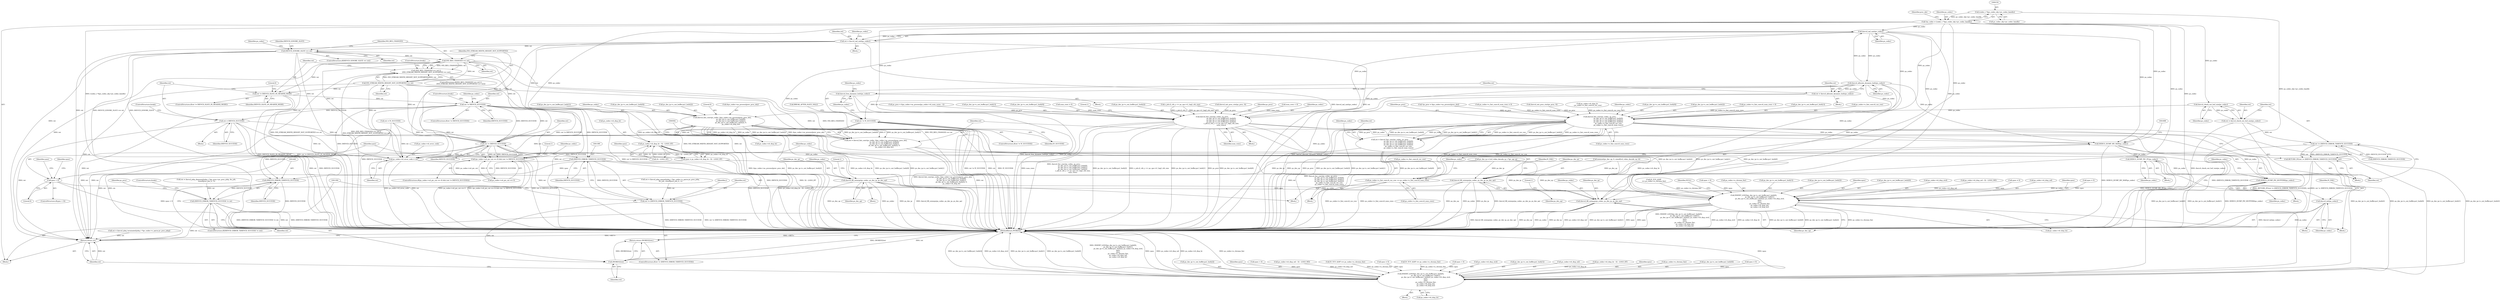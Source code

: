 digraph "0_Android_87fb7909c49e6a4510ba86ace1ffc83459c7e1b9@pointer" {
"1000153" [label="(Call,(codec_t *)(ps_codec_obj->pv_codec_handle))"];
"1000151" [label="(Call,*ps_codec = (codec_t *)(ps_codec_obj->pv_codec_handle))"];
"1000546" [label="(Call,ihevcd_check_out_buf_size(ps_codec))"];
"1000544" [label="(Call,ret = ihevcd_check_out_buf_size(ps_codec))"];
"1000549" [label="(Call,ret != (IHEVCD_ERROR_T)IHEVCD_SUCCESS)"];
"1000548" [label="(Call,RETURN_IF((ret != (IHEVCD_ERROR_T)IHEVCD_SUCCESS), ret))"];
"1000557" [label="(Call,ihevcd_fmt_conv(ps_codec, &ps_codec->as_process[prev_proc_idx],\n                                  ps_dec_ip->s_out_buffer.pu1_bufs[0],\n                                  ps_dec_ip->s_out_buffer.pu1_bufs[1],\n                                  ps_dec_ip->s_out_buffer.pu1_bufs[2], 0,\n                                  ps_codec->i4_disp_ht))"];
"1000555" [label="(Call,ret = ihevcd_fmt_conv(ps_codec, &ps_codec->as_process[prev_proc_idx],\n                                  ps_dec_ip->s_out_buffer.pu1_bufs[0],\n                                  ps_dec_ip->s_out_buffer.pu1_bufs[1],\n                                  ps_dec_ip->s_out_buffer.pu1_bufs[2], 0,\n                                  ps_codec->i4_disp_ht))"];
"1000600" [label="(Call,ihevcd_fill_outargs(ps_codec, ps_dec_ip, ps_dec_op))"];
"1000693" [label="(Call,ihevcd_init(ps_codec))"];
"1000624" [label="(Call,ps_codec->i4_disp_ht - 32 - LOGO_HT)"];
"1000622" [label="(Call,ypos = ps_codec->i4_disp_ht - 32 - LOGO_HT)"];
"1000632" [label="(Call,ypos < 0)"];
"1000645" [label="(Call,INSERT_LOGO(ps_dec_ip->s_out_buffer.pu1_bufs[0],\n                        ps_dec_ip->s_out_buffer.pu1_bufs[1],\n                        ps_dec_ip->s_out_buffer.pu1_bufs[2], ps_codec->i4_disp_strd,\n                        xpos,\n                        ypos,\n                        ps_codec->e_chroma_fmt,\n                        ps_codec->i4_disp_wd,\n                        ps_codec->i4_disp_ht))"];
"1000986" [label="(Call,ihevcd_nal_unit(ps_codec))"];
"1000984" [label="(Call,ret = ihevcd_nal_unit(ps_codec))"];
"1001086" [label="(Call,IHEVCD_IGNORE_SLICE == ret)"];
"1001122" [label="(Call,IVD_RES_CHANGED == ret)"];
"1001121" [label="(Call,(IVD_RES_CHANGED == ret) ||\n (IVD_STREAM_WIDTH_HEIGHT_NOT_SUPPORTED == ret))"];
"1001125" [label="(Call,IVD_STREAM_WIDTH_HEIGHT_NOT_SUPPORTED == ret)"];
"1001131" [label="(Call,ret != IHEVCD_SLICE_IN_HEADER_MODE)"];
"1001167" [label="(Call,ret != IHEVCD_SUCCESS)"];
"1001180" [label="(Call,ret = IHEVCD_SUCCESS)"];
"1001234" [label="(Call,ret != IHEVCD_SUCCESS)"];
"1001228" [label="(Call,(ps_codec->u4_pic_cnt == 0) && (ret != IHEVCD_SUCCESS))"];
"1001238" [label="(Call,ps_codec->i4_error_code = ret)"];
"1001389" [label="(Call,(IHEVCD_ERROR_T)IHEVCD_SUCCESS)"];
"1001387" [label="(Call,ret != (IHEVCD_ERROR_T)IHEVCD_SUCCESS)"];
"1001393" [label="(Call,(WORD32)ret)"];
"1001392" [label="(Return,return (WORD32)ret;)"];
"1001439" [label="(Call,(IHEVCD_ERROR_T)IHEVCD_SUCCESS)"];
"1001438" [label="(Call,(IHEVCD_ERROR_T)IHEVCD_SUCCESS != ret)"];
"1001916" [label="(Return,return ret;)"];
"1001198" [label="(Call,ihevcd_allocate_dynamic_bufs(ps_codec))"];
"1001196" [label="(Call,ret = ihevcd_allocate_dynamic_bufs(ps_codec))"];
"1001201" [label="(Call,ret != IV_SUCCESS)"];
"1001205" [label="(Call,ihevcd_free_dynamic_bufs(ps_codec))"];
"1001243" [label="(Call,ihevcd_fill_outargs(ps_codec, ps_dec_ip, ps_dec_op))"];
"1001542" [label="(Call,ihevcd_fmt_conv(ps_codec, ps_proc,\n                                    ps_dec_ip->s_out_buffer.pu1_bufs[0],\n                                    ps_dec_ip->s_out_buffer.pu1_bufs[1],\n                                    ps_dec_ip->s_out_buffer.pu1_bufs[2],\n                                    s_job.i2_ctb_y << ps_sps->i1_log2_ctb_size,\n                                    num_rows))"];
"1001694" [label="(Call,DEBUG_DUMP_MV_MAP(ps_codec))"];
"1001827" [label="(Call,DEBUG_DUMP_PIC_PU(ps_codec))"];
"1001829" [label="(Call,DEBUG_DUMP_PIC_BUFFERS(ps_codec))"];
"1001835" [label="(Call,ihevcd_fill_outargs(ps_codec, ps_dec_ip, ps_dec_op))"];
"1001880" [label="(Call,INSERT_LOGO(ps_dec_ip->s_out_buffer.pu1_bufs[0],\n                    ps_dec_ip->s_out_buffer.pu1_bufs[1],\n                    ps_dec_ip->s_out_buffer.pu1_bufs[2], ps_codec->i4_disp_strd,\n                    xpos,\n                    ypos,\n                    ps_codec->e_chroma_fmt,\n                    ps_codec->i4_disp_wd,\n                    ps_codec->i4_disp_ht))"];
"1001649" [label="(Call,ihevcd_fmt_conv(ps_codec, ps_proc,\n                                  ps_dec_ip->s_out_buffer.pu1_bufs[0],\n                                  ps_dec_ip->s_out_buffer.pu1_bufs[1],\n                                  ps_dec_ip->s_out_buffer.pu1_bufs[2],\n                                  ps_codec->s_fmt_conv.i4_cur_row,\n                                  ps_codec->s_fmt_conv.i4_num_rows))"];
"1001647" [label="(Call,ret = ihevcd_fmt_conv(ps_codec, ps_proc,\n                                  ps_dec_ip->s_out_buffer.pu1_bufs[0],\n                                  ps_dec_ip->s_out_buffer.pu1_bufs[1],\n                                  ps_dec_ip->s_out_buffer.pu1_bufs[2],\n                                  ps_codec->s_fmt_conv.i4_cur_row,\n                                  ps_codec->s_fmt_conv.i4_num_rows))"];
"1001683" [label="(Call,ps_codec->s_fmt_conv.i4_cur_row += ps_codec->s_fmt_conv.i4_num_rows)"];
"1000694" [label="(Identifier,ps_codec)"];
"1000660" [label="(Call,ps_dec_ip->s_out_buffer.pu1_bufs[2])"];
"1001651" [label="(Identifier,ps_proc)"];
"1000586" [label="(Literal,0)"];
"1001828" [label="(Identifier,ps_codec)"];
"1001599" [label="(Call,*ps_proc = &ps_codec->as_process[proc_idx])"];
"1001895" [label="(Call,ps_dec_ip->s_out_buffer.pu1_bufs[2])"];
"1001392" [label="(Return,return (WORD32)ret;)"];
"1000631" [label="(ControlStructure,if(ypos < 0))"];
"1000670" [label="(Identifier,xpos)"];
"1001386" [label="(ControlStructure,if(ret != (IHEVCD_ERROR_T)IHEVCD_SUCCESS))"];
"1001201" [label="(Call,ret != IV_SUCCESS)"];
"1001197" [label="(Identifier,ret)"];
"1000524" [label="(Block,)"];
"1001088" [label="(Identifier,ret)"];
"1000646" [label="(Call,ps_dec_ip->s_out_buffer.pu1_bufs[0])"];
"1001085" [label="(ControlStructure,if(IHEVCD_IGNORE_SLICE == ret))"];
"1001182" [label="(Identifier,IHEVCD_SUCCESS)"];
"1001204" [label="(Block,)"];
"1001179" [label="(Block,)"];
"1001123" [label="(Identifier,IVD_RES_CHANGED)"];
"1000556" [label="(Identifier,ret)"];
"1000987" [label="(Identifier,ps_codec)"];
"1001203" [label="(Identifier,IV_SUCCESS)"];
"1001544" [label="(Identifier,ps_proc)"];
"1001226" [label="(Call,BREAK_AFTER_SLICE_NAL())"];
"1000984" [label="(Call,ret = ihevcd_nal_unit(ps_codec))"];
"1001443" [label="(ControlStructure,break;)"];
"1001396" [label="(Call,ret = ihevcd_jobq_terminate((jobq_t *)ps_codec->s_parse.pv_proc_jobq))"];
"1000986" [label="(Call,ihevcd_nal_unit(ps_codec))"];
"1000155" [label="(Call,ps_codec_obj->pv_codec_handle)"];
"1000678" [label="(Call,ps_codec->i4_disp_ht)"];
"1001917" [label="(Identifier,ret)"];
"1000645" [label="(Call,INSERT_LOGO(ps_dec_ip->s_out_buffer.pu1_bufs[0],\n                        ps_dec_ip->s_out_buffer.pu1_bufs[1],\n                        ps_dec_ip->s_out_buffer.pu1_bufs[2], ps_codec->i4_disp_strd,\n                        xpos,\n                        ypos,\n                        ps_codec->e_chroma_fmt,\n                        ps_codec->i4_disp_wd,\n                        ps_codec->i4_disp_ht))"];
"1001248" [label="(Identifier,IV_FAIL)"];
"1001686" [label="(Identifier,ps_codec)"];
"1001129" [label="(ControlStructure,break;)"];
"1000551" [label="(Call,(IHEVCD_ERROR_T)IHEVCD_SUCCESS)"];
"1001683" [label="(Call,ps_codec->s_fmt_conv.i4_cur_row += ps_codec->s_fmt_conv.i4_num_rows)"];
"1001906" [label="(Identifier,ypos)"];
"1001536" [label="(Call,num_rows < 0)"];
"1000667" [label="(Call,ps_codec->i4_disp_strd)"];
"1001181" [label="(Identifier,ret)"];
"1001640" [label="(Call,ps_codec->s_fmt_conv.i4_num_rows = 0)"];
"1001087" [label="(Identifier,IHEVCD_IGNORE_SLICE)"];
"1001695" [label="(Identifier,ps_codec)"];
"1000614" [label="(Call,ps_codec->i4_disp_wd - 32 - LOGO_WD)"];
"1001694" [label="(Call,DEBUG_DUMP_MV_MAP(ps_codec))"];
"1000635" [label="(Call,ypos = 0)"];
"1000601" [label="(Identifier,ps_codec)"];
"1000151" [label="(Call,*ps_codec = (codec_t *)(ps_codec_obj->pv_codec_handle))"];
"1001439" [label="(Call,(IHEVCD_ERROR_T)IHEVCD_SUCCESS)"];
"1000623" [label="(Identifier,ypos)"];
"1001125" [label="(Call,IVD_STREAM_WIDTH_HEIGHT_NOT_SUPPORTED == ret)"];
"1001543" [label="(Identifier,ps_codec)"];
"1001251" [label="(Literal,1)"];
"1001867" [label="(Call,ypos < 0)"];
"1000633" [label="(Identifier,ypos)"];
"1000675" [label="(Call,ps_codec->i4_disp_wd)"];
"1001393" [label="(Call,(WORD32)ret)"];
"1001629" [label="(Call,ihevcd_init_proc_ctxt(ps_proc, 0))"];
"1001833" [label="(Identifier,ps_codec)"];
"1001389" [label="(Call,(IHEVCD_ERROR_T)IHEVCD_SUCCESS)"];
"1001441" [label="(Identifier,IHEVCD_SUCCESS)"];
"1000559" [label="(Call,&ps_codec->as_process[prev_proc_idx])"];
"1001238" [label="(Call,ps_codec->i4_error_code = ret)"];
"1001597" [label="(Block,)"];
"1001200" [label="(ControlStructure,if(ret != IV_SUCCESS))"];
"1000696" [label="(Identifier,IV_FAIL)"];
"1000545" [label="(Identifier,ret)"];
"1001391" [label="(Identifier,IHEVCD_SUCCESS)"];
"1001424" [label="(Call,ret = ihevcd_jobq_dequeue((jobq_t *)ps_proc->pv_proc_jobq, &s_job,\n sizeof(proc_job_t), 1))"];
"1000554" [label="(Identifier,ret)"];
"1001244" [label="(Identifier,ps_codec)"];
"1000544" [label="(Call,ret = ihevcd_check_out_buf_size(ps_codec))"];
"1001236" [label="(Identifier,IHEVCD_SUCCESS)"];
"1001255" [label="(Block,)"];
"1001613" [label="(Call,ps_codec->i4_disp_ht\n - ps_codec->s_fmt_conv.i4_cur_row)"];
"1000173" [label="(Call,ps_dec_ip = (ivd_video_decode_ip_t *)pv_api_ip)"];
"1001648" [label="(Identifier,ret)"];
"1001131" [label="(Call,ret != IHEVCD_SLICE_IN_HEADER_MODE)"];
"1001246" [label="(Identifier,ps_dec_op)"];
"1001573" [label="(Identifier,num_rows)"];
"1001880" [label="(Call,INSERT_LOGO(ps_dec_ip->s_out_buffer.pu1_bufs[0],\n                    ps_dec_ip->s_out_buffer.pu1_bufs[1],\n                    ps_dec_ip->s_out_buffer.pu1_bufs[2], ps_codec->i4_disp_strd,\n                    xpos,\n                    ypos,\n                    ps_codec->e_chroma_fmt,\n                    ps_codec->i4_disp_wd,\n                    ps_codec->i4_disp_ht))"];
"1001650" [label="(Identifier,ps_codec)"];
"1000671" [label="(Identifier,ypos)"];
"1000549" [label="(Call,ret != (IHEVCD_ERROR_T)IHEVCD_SUCCESS)"];
"1001243" [label="(Call,ihevcd_fill_outargs(ps_codec, ps_dec_ip, ps_dec_op))"];
"1000547" [label="(Identifier,ps_codec)"];
"1001835" [label="(Call,ihevcd_fill_outargs(ps_codec, ps_dec_ip, ps_dec_op))"];
"1000472" [label="(Block,)"];
"1001647" [label="(Call,ret = ihevcd_fmt_conv(ps_codec, ps_proc,\n                                  ps_dec_ip->s_out_buffer.pu1_bufs[0],\n                                  ps_dec_ip->s_out_buffer.pu1_bufs[1],\n                                  ps_dec_ip->s_out_buffer.pu1_bufs[2],\n                                  ps_codec->s_fmt_conv.i4_cur_row,\n                                  ps_codec->s_fmt_conv.i4_num_rows))"];
"1001199" [label="(Identifier,ps_codec)"];
"1001412" [label="(Call,ps_proc = &ps_codec->as_process[ps_codec->i4_num_cores - 1])"];
"1000991" [label="(Identifier,ps_codec)"];
"1001849" [label="(Call,ps_codec->i4_disp_wd - 32 - LOGO_WD)"];
"1001652" [label="(Call,ps_dec_ip->s_out_buffer.pu1_bufs[0])"];
"1001307" [label="(Call,IV_YUV_420P == ps_codec->e_chroma_fmt)"];
"1001666" [label="(Call,ps_dec_ip->s_out_buffer.pu1_bufs[2])"];
"1001130" [label="(ControlStructure,if(ret != IHEVCD_SLICE_IN_HEADER_MODE))"];
"1001229" [label="(Call,ps_codec->u4_pic_cnt == 0)"];
"1001877" [label="(Call,xpos = 0)"];
"1001446" [label="(Identifier,ps_proc)"];
"1001552" [label="(Call,ps_dec_ip->s_out_buffer.pu1_bufs[1])"];
"1000572" [label="(Call,ps_dec_ip->s_out_buffer.pu1_bufs[1])"];
"1000642" [label="(Call,xpos = 0)"];
"1001827" [label="(Call,DEBUG_DUMP_PIC_PU(ps_codec))"];
"1001240" [label="(Identifier,ps_codec)"];
"1001826" [label="(Block,)"];
"1001442" [label="(Identifier,ret)"];
"1001684" [label="(Call,ps_codec->s_fmt_conv.i4_cur_row)"];
"1001168" [label="(Identifier,ret)"];
"1001371" [label="(Call,ret = ihevcd_jobq_queue((jobq_t *)ps_codec->s_parse.pv_proc_jobq,\n &s_job, sizeof(proc_job_t), 1))"];
"1001196" [label="(Call,ret = ihevcd_allocate_dynamic_bufs(ps_codec))"];
"1000985" [label="(Identifier,ret)"];
"1000519" [label="(Call,IV_YUV_420P\n == ps_codec->e_chroma_fmt)"];
"1001916" [label="(Return,return ret;)"];
"1000683" [label="(Identifier,NULL)"];
"1001438" [label="(Call,(IHEVCD_ERROR_T)IHEVCD_SUCCESS != ret)"];
"1001545" [label="(Call,ps_dec_ip->s_out_buffer.pu1_bufs[0])"];
"1000692" [label="(Block,)"];
"1001242" [label="(Identifier,ret)"];
"1000162" [label="(Identifier,proc_idx)"];
"1000558" [label="(Identifier,ps_codec)"];
"1001167" [label="(Call,ret != IHEVCD_SUCCESS)"];
"1001493" [label="(Block,)"];
"1001539" [label="(Call,num_rows = 0)"];
"1000550" [label="(Identifier,ret)"];
"1000639" [label="(Call,xpos < 0)"];
"1001133" [label="(Identifier,IHEVCD_SLICE_IN_HEADER_MODE)"];
"1000606" [label="(Literal,1)"];
"1001127" [label="(Identifier,ret)"];
"1001170" [label="(ControlStructure,break;)"];
"1001845" [label="(Block,)"];
"1001918" [label="(MethodReturn,WORD32)"];
"1001194" [label="(Block,)"];
"1001395" [label="(Identifier,ret)"];
"1001245" [label="(Identifier,ps_dec_ip)"];
"1001913" [label="(Call,ps_codec->i4_disp_ht)"];
"1000147" [label="(Call,ret = IV_SUCCESS)"];
"1001166" [label="(ControlStructure,if(ret != IHEVCD_SUCCESS))"];
"1001689" [label="(Call,ps_codec->s_fmt_conv.i4_num_rows)"];
"1001121" [label="(Call,(IVD_RES_CHANGED == ret) ||\n (IVD_STREAM_WIDTH_HEIGHT_NOT_SUPPORTED == ret))"];
"1001180" [label="(Call,ret = IHEVCD_SUCCESS)"];
"1001587" [label="(Call,IV_YUV_420P == ps_codec->e_chroma_fmt)"];
"1001120" [label="(ControlStructure,if((IVD_RES_CHANGED == ret) ||\n (IVD_STREAM_WIDTH_HEIGHT_NOT_SUPPORTED == ret)))"];
"1001337" [label="(Identifier,i)"];
"1001183" [label="(ControlStructure,break;)"];
"1000190" [label="(Call,memset(ps_dec_op, 0, sizeof(ivd_video_decode_op_t)))"];
"1001649" [label="(Call,ihevcd_fmt_conv(ps_codec, ps_proc,\n                                  ps_dec_ip->s_out_buffer.pu1_bufs[0],\n                                  ps_dec_ip->s_out_buffer.pu1_bufs[1],\n                                  ps_dec_ip->s_out_buffer.pu1_bufs[2],\n                                  ps_codec->s_fmt_conv.i4_cur_row,\n                                  ps_codec->s_fmt_conv.i4_num_rows))"];
"1000152" [label="(Identifier,ps_codec)"];
"1000628" [label="(Call,32 - LOGO_HT)"];
"1001437" [label="(ControlStructure,if((IHEVCD_ERROR_T)IHEVCD_SUCCESS != ret))"];
"1000610" [label="(Block,)"];
"1000672" [label="(Call,ps_codec->e_chroma_fmt)"];
"1001235" [label="(Identifier,ret)"];
"1001388" [label="(Identifier,ret)"];
"1001874" [label="(Call,xpos < 0)"];
"1001633" [label="(Call,ps_codec->s_fmt_conv.i4_num_rows < 0)"];
"1001902" [label="(Call,ps_codec->i4_disp_strd)"];
"1000624" [label="(Call,ps_codec->i4_disp_ht - 32 - LOGO_HT)"];
"1000622" [label="(Call,ypos = ps_codec->i4_disp_ht - 32 - LOGO_HT)"];
"1000153" [label="(Call,(codec_t *)(ps_codec_obj->pv_codec_handle))"];
"1000557" [label="(Call,ihevcd_fmt_conv(ps_codec, &ps_codec->as_process[prev_proc_idx],\n                                  ps_dec_ip->s_out_buffer.pu1_bufs[0],\n                                  ps_dec_ip->s_out_buffer.pu1_bufs[1],\n                                  ps_dec_ip->s_out_buffer.pu1_bufs[2], 0,\n                                  ps_codec->i4_disp_ht))"];
"1000145" [label="(Block,)"];
"1001407" [label="(Literal,1)"];
"1001888" [label="(Call,ps_dec_ip->s_out_buffer.pu1_bufs[1])"];
"1000603" [label="(Identifier,ps_dec_op)"];
"1001228" [label="(Call,(ps_codec->u4_pic_cnt == 0) && (ret != IHEVCD_SUCCESS))"];
"1001093" [label="(Identifier,ps_codec)"];
"1001910" [label="(Call,ps_codec->i4_disp_wd)"];
"1001227" [label="(ControlStructure,if((ps_codec->u4_pic_cnt == 0) && (ret != IHEVCD_SUCCESS)))"];
"1001859" [label="(Call,ps_codec->i4_disp_ht - 32 - LOGO_HT)"];
"1001841" [label="(Literal,1)"];
"1000693" [label="(Call,ihevcd_init(ps_codec))"];
"1001138" [label="(Literal,0)"];
"1001169" [label="(Identifier,IHEVCD_SUCCESS)"];
"1000636" [label="(Identifier,ypos)"];
"1000634" [label="(Literal,0)"];
"1001206" [label="(Identifier,ps_codec)"];
"1001237" [label="(Block,)"];
"1001559" [label="(Call,ps_dec_ip->s_out_buffer.pu1_bufs[2])"];
"1001132" [label="(Identifier,ret)"];
"1000546" [label="(Call,ihevcd_check_out_buf_size(ps_codec))"];
"1001905" [label="(Identifier,xpos)"];
"1001542" [label="(Call,ihevcd_fmt_conv(ps_codec, ps_proc,\n                                    ps_dec_ip->s_out_buffer.pu1_bufs[0],\n                                    ps_dec_ip->s_out_buffer.pu1_bufs[1],\n                                    ps_dec_ip->s_out_buffer.pu1_bufs[2],\n                                    s_job.i2_ctb_y << ps_sps->i1_log2_ctb_size,\n                                    num_rows))"];
"1001566" [label="(Call,s_job.i2_ctb_y << ps_sps->i1_log2_ctb_size)"];
"1001659" [label="(Call,ps_dec_ip->s_out_buffer.pu1_bufs[1])"];
"1000800" [label="(Block,)"];
"1001387" [label="(Call,ret != (IHEVCD_ERROR_T)IHEVCD_SUCCESS)"];
"1001202" [label="(Identifier,ret)"];
"1001836" [label="(Identifier,ps_codec)"];
"1001122" [label="(Call,IVD_RES_CHANGED == ret)"];
"1001198" [label="(Call,ihevcd_allocate_dynamic_bufs(ps_codec))"];
"1001239" [label="(Call,ps_codec->i4_error_code)"];
"1000548" [label="(Call,RETURN_IF((ret != (IHEVCD_ERROR_T)IHEVCD_SUCCESS), ret))"];
"1000653" [label="(Call,ps_dec_ip->s_out_buffer.pu1_bufs[1])"];
"1001174" [label="(Identifier,ps_codec)"];
"1001517" [label="(Call,ihevcd_init_proc_ctxt(ps_proc, 0))"];
"1000565" [label="(Call,ps_dec_ip->s_out_buffer.pu1_bufs[0])"];
"1000602" [label="(Identifier,ps_dec_ip)"];
"1001907" [label="(Call,ps_codec->e_chroma_fmt)"];
"1001881" [label="(Call,ps_dec_ip->s_out_buffer.pu1_bufs[0])"];
"1000587" [label="(Call,ps_codec->i4_disp_ht)"];
"1000579" [label="(Call,ps_dec_ip->s_out_buffer.pu1_bufs[2])"];
"1001838" [label="(Identifier,ps_dec_op)"];
"1000555" [label="(Call,ret = ihevcd_fmt_conv(ps_codec, &ps_codec->as_process[prev_proc_idx],\n                                  ps_dec_ip->s_out_buffer.pu1_bufs[0],\n                                  ps_dec_ip->s_out_buffer.pu1_bufs[1],\n                                  ps_dec_ip->s_out_buffer.pu1_bufs[2], 0,\n                                  ps_codec->i4_disp_ht))"];
"1000632" [label="(Call,ypos < 0)"];
"1001837" [label="(Identifier,ps_dec_ip)"];
"1001126" [label="(Identifier,IVD_STREAM_WIDTH_HEIGHT_NOT_SUPPORTED)"];
"1001209" [label="(Identifier,ps_codec)"];
"1001673" [label="(Call,ps_codec->s_fmt_conv.i4_cur_row)"];
"1001829" [label="(Call,DEBUG_DUMP_PIC_BUFFERS(ps_codec))"];
"1000640" [label="(Identifier,xpos)"];
"1000625" [label="(Call,ps_codec->i4_disp_ht)"];
"1001124" [label="(Identifier,ret)"];
"1001830" [label="(Identifier,ps_codec)"];
"1001205" [label="(Call,ihevcd_free_dynamic_bufs(ps_codec))"];
"1001678" [label="(Call,ps_codec->s_fmt_conv.i4_num_rows)"];
"1001234" [label="(Call,ret != IHEVCD_SUCCESS)"];
"1000600" [label="(Call,ihevcd_fill_outargs(ps_codec, ps_dec_ip, ps_dec_op))"];
"1001086" [label="(Call,IHEVCD_IGNORE_SLICE == ret)"];
"1001870" [label="(Call,ypos = 0)"];
"1000153" -> "1000151"  [label="AST: "];
"1000153" -> "1000155"  [label="CFG: "];
"1000154" -> "1000153"  [label="AST: "];
"1000155" -> "1000153"  [label="AST: "];
"1000151" -> "1000153"  [label="CFG: "];
"1000153" -> "1001918"  [label="DDG: ps_codec_obj->pv_codec_handle"];
"1000153" -> "1000151"  [label="DDG: ps_codec_obj->pv_codec_handle"];
"1000151" -> "1000145"  [label="AST: "];
"1000152" -> "1000151"  [label="AST: "];
"1000162" -> "1000151"  [label="CFG: "];
"1000151" -> "1001918"  [label="DDG: ps_codec"];
"1000151" -> "1001918"  [label="DDG: (codec_t *)(ps_codec_obj->pv_codec_handle)"];
"1000151" -> "1000546"  [label="DDG: ps_codec"];
"1000151" -> "1000600"  [label="DDG: ps_codec"];
"1000151" -> "1000986"  [label="DDG: ps_codec"];
"1000151" -> "1001243"  [label="DDG: ps_codec"];
"1000151" -> "1001542"  [label="DDG: ps_codec"];
"1000151" -> "1001649"  [label="DDG: ps_codec"];
"1000151" -> "1001694"  [label="DDG: ps_codec"];
"1000151" -> "1001835"  [label="DDG: ps_codec"];
"1000546" -> "1000544"  [label="AST: "];
"1000546" -> "1000547"  [label="CFG: "];
"1000547" -> "1000546"  [label="AST: "];
"1000544" -> "1000546"  [label="CFG: "];
"1000546" -> "1000544"  [label="DDG: ps_codec"];
"1000546" -> "1000557"  [label="DDG: ps_codec"];
"1000544" -> "1000524"  [label="AST: "];
"1000545" -> "1000544"  [label="AST: "];
"1000550" -> "1000544"  [label="CFG: "];
"1000544" -> "1001918"  [label="DDG: ihevcd_check_out_buf_size(ps_codec)"];
"1000544" -> "1000549"  [label="DDG: ret"];
"1000549" -> "1000548"  [label="AST: "];
"1000549" -> "1000551"  [label="CFG: "];
"1000550" -> "1000549"  [label="AST: "];
"1000551" -> "1000549"  [label="AST: "];
"1000554" -> "1000549"  [label="CFG: "];
"1000549" -> "1001918"  [label="DDG: (IHEVCD_ERROR_T)IHEVCD_SUCCESS"];
"1000549" -> "1000548"  [label="DDG: ret"];
"1000549" -> "1000548"  [label="DDG: (IHEVCD_ERROR_T)IHEVCD_SUCCESS"];
"1000551" -> "1000549"  [label="DDG: IHEVCD_SUCCESS"];
"1000548" -> "1000524"  [label="AST: "];
"1000548" -> "1000554"  [label="CFG: "];
"1000554" -> "1000548"  [label="AST: "];
"1000556" -> "1000548"  [label="CFG: "];
"1000548" -> "1001918"  [label="DDG: RETURN_IF((ret != (IHEVCD_ERROR_T)IHEVCD_SUCCESS), ret)"];
"1000548" -> "1001918"  [label="DDG: ret != (IHEVCD_ERROR_T)IHEVCD_SUCCESS"];
"1000557" -> "1000555"  [label="AST: "];
"1000557" -> "1000587"  [label="CFG: "];
"1000558" -> "1000557"  [label="AST: "];
"1000559" -> "1000557"  [label="AST: "];
"1000565" -> "1000557"  [label="AST: "];
"1000572" -> "1000557"  [label="AST: "];
"1000579" -> "1000557"  [label="AST: "];
"1000586" -> "1000557"  [label="AST: "];
"1000587" -> "1000557"  [label="AST: "];
"1000555" -> "1000557"  [label="CFG: "];
"1000557" -> "1001918"  [label="DDG: ps_dec_ip->s_out_buffer.pu1_bufs[2]"];
"1000557" -> "1001918"  [label="DDG: ps_codec->i4_disp_ht"];
"1000557" -> "1001918"  [label="DDG: &ps_codec->as_process[prev_proc_idx]"];
"1000557" -> "1001918"  [label="DDG: ps_dec_ip->s_out_buffer.pu1_bufs[0]"];
"1000557" -> "1001918"  [label="DDG: ps_dec_ip->s_out_buffer.pu1_bufs[1]"];
"1000557" -> "1000555"  [label="DDG: ps_dec_ip->s_out_buffer.pu1_bufs[0]"];
"1000557" -> "1000555"  [label="DDG: 0"];
"1000557" -> "1000555"  [label="DDG: ps_dec_ip->s_out_buffer.pu1_bufs[1]"];
"1000557" -> "1000555"  [label="DDG: ps_codec->i4_disp_ht"];
"1000557" -> "1000555"  [label="DDG: ps_codec"];
"1000557" -> "1000555"  [label="DDG: ps_dec_ip->s_out_buffer.pu1_bufs[2]"];
"1000557" -> "1000555"  [label="DDG: &ps_codec->as_process[prev_proc_idx]"];
"1000557" -> "1000600"  [label="DDG: ps_codec"];
"1000557" -> "1000624"  [label="DDG: ps_codec->i4_disp_ht"];
"1000557" -> "1000645"  [label="DDG: ps_dec_ip->s_out_buffer.pu1_bufs[0]"];
"1000557" -> "1000645"  [label="DDG: ps_dec_ip->s_out_buffer.pu1_bufs[1]"];
"1000557" -> "1000645"  [label="DDG: ps_dec_ip->s_out_buffer.pu1_bufs[2]"];
"1000555" -> "1000524"  [label="AST: "];
"1000556" -> "1000555"  [label="AST: "];
"1000592" -> "1000555"  [label="CFG: "];
"1000555" -> "1001918"  [label="DDG: ihevcd_fmt_conv(ps_codec, &ps_codec->as_process[prev_proc_idx],\n                                  ps_dec_ip->s_out_buffer.pu1_bufs[0],\n                                  ps_dec_ip->s_out_buffer.pu1_bufs[1],\n                                  ps_dec_ip->s_out_buffer.pu1_bufs[2], 0,\n                                  ps_codec->i4_disp_ht)"];
"1000555" -> "1001918"  [label="DDG: ret"];
"1000600" -> "1000472"  [label="AST: "];
"1000600" -> "1000603"  [label="CFG: "];
"1000601" -> "1000600"  [label="AST: "];
"1000602" -> "1000600"  [label="AST: "];
"1000603" -> "1000600"  [label="AST: "];
"1000606" -> "1000600"  [label="CFG: "];
"1000600" -> "1001918"  [label="DDG: ps_dec_ip"];
"1000600" -> "1001918"  [label="DDG: ihevcd_fill_outargs(ps_codec, ps_dec_ip, ps_dec_op)"];
"1000600" -> "1001918"  [label="DDG: ps_dec_op"];
"1000600" -> "1001918"  [label="DDG: ps_codec"];
"1000173" -> "1000600"  [label="DDG: ps_dec_ip"];
"1000190" -> "1000600"  [label="DDG: ps_dec_op"];
"1000600" -> "1000693"  [label="DDG: ps_codec"];
"1000693" -> "1000692"  [label="AST: "];
"1000693" -> "1000694"  [label="CFG: "];
"1000694" -> "1000693"  [label="AST: "];
"1000696" -> "1000693"  [label="CFG: "];
"1000693" -> "1001918"  [label="DDG: ihevcd_init(ps_codec)"];
"1000693" -> "1001918"  [label="DDG: ps_codec"];
"1000624" -> "1000622"  [label="AST: "];
"1000624" -> "1000628"  [label="CFG: "];
"1000625" -> "1000624"  [label="AST: "];
"1000628" -> "1000624"  [label="AST: "];
"1000622" -> "1000624"  [label="CFG: "];
"1000624" -> "1001918"  [label="DDG: 32 - LOGO_HT"];
"1000624" -> "1000622"  [label="DDG: ps_codec->i4_disp_ht"];
"1000624" -> "1000622"  [label="DDG: 32 - LOGO_HT"];
"1000628" -> "1000624"  [label="DDG: 32"];
"1000628" -> "1000624"  [label="DDG: LOGO_HT"];
"1000624" -> "1000645"  [label="DDG: ps_codec->i4_disp_ht"];
"1000622" -> "1000610"  [label="AST: "];
"1000623" -> "1000622"  [label="AST: "];
"1000633" -> "1000622"  [label="CFG: "];
"1000622" -> "1001918"  [label="DDG: ps_codec->i4_disp_ht - 32 - LOGO_HT"];
"1000622" -> "1000632"  [label="DDG: ypos"];
"1000632" -> "1000631"  [label="AST: "];
"1000632" -> "1000634"  [label="CFG: "];
"1000633" -> "1000632"  [label="AST: "];
"1000634" -> "1000632"  [label="AST: "];
"1000636" -> "1000632"  [label="CFG: "];
"1000640" -> "1000632"  [label="CFG: "];
"1000632" -> "1001918"  [label="DDG: ypos < 0"];
"1000632" -> "1000645"  [label="DDG: ypos"];
"1000645" -> "1000610"  [label="AST: "];
"1000645" -> "1000678"  [label="CFG: "];
"1000646" -> "1000645"  [label="AST: "];
"1000653" -> "1000645"  [label="AST: "];
"1000660" -> "1000645"  [label="AST: "];
"1000667" -> "1000645"  [label="AST: "];
"1000670" -> "1000645"  [label="AST: "];
"1000671" -> "1000645"  [label="AST: "];
"1000672" -> "1000645"  [label="AST: "];
"1000675" -> "1000645"  [label="AST: "];
"1000678" -> "1000645"  [label="AST: "];
"1000683" -> "1000645"  [label="CFG: "];
"1000645" -> "1001918"  [label="DDG: ps_codec->i4_disp_ht"];
"1000645" -> "1001918"  [label="DDG: ps_dec_ip->s_out_buffer.pu1_bufs[0]"];
"1000645" -> "1001918"  [label="DDG: ps_dec_ip->s_out_buffer.pu1_bufs[2]"];
"1000645" -> "1001918"  [label="DDG: ps_codec->e_chroma_fmt"];
"1000645" -> "1001918"  [label="DDG: ps_codec->i4_disp_wd"];
"1000645" -> "1001918"  [label="DDG: ps_dec_ip->s_out_buffer.pu1_bufs[1]"];
"1000645" -> "1001918"  [label="DDG: xpos"];
"1000645" -> "1001918"  [label="DDG: ypos"];
"1000645" -> "1001918"  [label="DDG: INSERT_LOGO(ps_dec_ip->s_out_buffer.pu1_bufs[0],\n                        ps_dec_ip->s_out_buffer.pu1_bufs[1],\n                        ps_dec_ip->s_out_buffer.pu1_bufs[2], ps_codec->i4_disp_strd,\n                        xpos,\n                        ypos,\n                        ps_codec->e_chroma_fmt,\n                        ps_codec->i4_disp_wd,\n                        ps_codec->i4_disp_ht)"];
"1000645" -> "1001918"  [label="DDG: ps_codec->i4_disp_strd"];
"1000642" -> "1000645"  [label="DDG: xpos"];
"1000639" -> "1000645"  [label="DDG: xpos"];
"1000635" -> "1000645"  [label="DDG: ypos"];
"1000519" -> "1000645"  [label="DDG: ps_codec->e_chroma_fmt"];
"1000614" -> "1000645"  [label="DDG: ps_codec->i4_disp_wd"];
"1000986" -> "1000984"  [label="AST: "];
"1000986" -> "1000987"  [label="CFG: "];
"1000987" -> "1000986"  [label="AST: "];
"1000984" -> "1000986"  [label="CFG: "];
"1000986" -> "1001918"  [label="DDG: ps_codec"];
"1000986" -> "1000984"  [label="DDG: ps_codec"];
"1001198" -> "1000986"  [label="DDG: ps_codec"];
"1000986" -> "1001198"  [label="DDG: ps_codec"];
"1000986" -> "1001243"  [label="DDG: ps_codec"];
"1000986" -> "1001542"  [label="DDG: ps_codec"];
"1000986" -> "1001649"  [label="DDG: ps_codec"];
"1000986" -> "1001694"  [label="DDG: ps_codec"];
"1000986" -> "1001835"  [label="DDG: ps_codec"];
"1000984" -> "1000800"  [label="AST: "];
"1000985" -> "1000984"  [label="AST: "];
"1000991" -> "1000984"  [label="CFG: "];
"1000984" -> "1001918"  [label="DDG: ihevcd_nal_unit(ps_codec)"];
"1000984" -> "1001918"  [label="DDG: ret"];
"1000984" -> "1001086"  [label="DDG: ret"];
"1000984" -> "1001234"  [label="DDG: ret"];
"1000984" -> "1001238"  [label="DDG: ret"];
"1000984" -> "1001916"  [label="DDG: ret"];
"1001086" -> "1001085"  [label="AST: "];
"1001086" -> "1001088"  [label="CFG: "];
"1001087" -> "1001086"  [label="AST: "];
"1001088" -> "1001086"  [label="AST: "];
"1001093" -> "1001086"  [label="CFG: "];
"1001123" -> "1001086"  [label="CFG: "];
"1001086" -> "1001918"  [label="DDG: IHEVCD_IGNORE_SLICE"];
"1001086" -> "1001918"  [label="DDG: ret"];
"1001086" -> "1001918"  [label="DDG: IHEVCD_IGNORE_SLICE == ret"];
"1001086" -> "1001122"  [label="DDG: ret"];
"1001086" -> "1001234"  [label="DDG: ret"];
"1001086" -> "1001238"  [label="DDG: ret"];
"1001086" -> "1001916"  [label="DDG: ret"];
"1001122" -> "1001121"  [label="AST: "];
"1001122" -> "1001124"  [label="CFG: "];
"1001123" -> "1001122"  [label="AST: "];
"1001124" -> "1001122"  [label="AST: "];
"1001126" -> "1001122"  [label="CFG: "];
"1001121" -> "1001122"  [label="CFG: "];
"1001122" -> "1001918"  [label="DDG: ret"];
"1001122" -> "1001918"  [label="DDG: IVD_RES_CHANGED"];
"1001122" -> "1001121"  [label="DDG: IVD_RES_CHANGED"];
"1001122" -> "1001121"  [label="DDG: ret"];
"1001122" -> "1001125"  [label="DDG: ret"];
"1001122" -> "1001131"  [label="DDG: ret"];
"1001122" -> "1001234"  [label="DDG: ret"];
"1001122" -> "1001238"  [label="DDG: ret"];
"1001122" -> "1001916"  [label="DDG: ret"];
"1001121" -> "1001120"  [label="AST: "];
"1001121" -> "1001125"  [label="CFG: "];
"1001125" -> "1001121"  [label="AST: "];
"1001129" -> "1001121"  [label="CFG: "];
"1001132" -> "1001121"  [label="CFG: "];
"1001121" -> "1001918"  [label="DDG: (IVD_RES_CHANGED == ret) ||\n (IVD_STREAM_WIDTH_HEIGHT_NOT_SUPPORTED == ret)"];
"1001121" -> "1001918"  [label="DDG: IVD_RES_CHANGED == ret"];
"1001121" -> "1001918"  [label="DDG: IVD_STREAM_WIDTH_HEIGHT_NOT_SUPPORTED == ret"];
"1001125" -> "1001121"  [label="DDG: IVD_STREAM_WIDTH_HEIGHT_NOT_SUPPORTED"];
"1001125" -> "1001121"  [label="DDG: ret"];
"1001125" -> "1001127"  [label="CFG: "];
"1001126" -> "1001125"  [label="AST: "];
"1001127" -> "1001125"  [label="AST: "];
"1001125" -> "1001918"  [label="DDG: ret"];
"1001125" -> "1001918"  [label="DDG: IVD_STREAM_WIDTH_HEIGHT_NOT_SUPPORTED"];
"1001125" -> "1001131"  [label="DDG: ret"];
"1001125" -> "1001234"  [label="DDG: ret"];
"1001125" -> "1001238"  [label="DDG: ret"];
"1001125" -> "1001916"  [label="DDG: ret"];
"1001131" -> "1001130"  [label="AST: "];
"1001131" -> "1001133"  [label="CFG: "];
"1001132" -> "1001131"  [label="AST: "];
"1001133" -> "1001131"  [label="AST: "];
"1001138" -> "1001131"  [label="CFG: "];
"1001181" -> "1001131"  [label="CFG: "];
"1001131" -> "1001918"  [label="DDG: IHEVCD_SLICE_IN_HEADER_MODE"];
"1001131" -> "1001918"  [label="DDG: ret != IHEVCD_SLICE_IN_HEADER_MODE"];
"1001131" -> "1001167"  [label="DDG: ret"];
"1001167" -> "1001166"  [label="AST: "];
"1001167" -> "1001169"  [label="CFG: "];
"1001168" -> "1001167"  [label="AST: "];
"1001169" -> "1001167"  [label="AST: "];
"1001170" -> "1001167"  [label="CFG: "];
"1001174" -> "1001167"  [label="CFG: "];
"1001167" -> "1001918"  [label="DDG: ret != IHEVCD_SUCCESS"];
"1001167" -> "1001918"  [label="DDG: IHEVCD_SUCCESS"];
"1001167" -> "1001918"  [label="DDG: ret"];
"1001167" -> "1001180"  [label="DDG: IHEVCD_SUCCESS"];
"1001167" -> "1001228"  [label="DDG: ret != IHEVCD_SUCCESS"];
"1001167" -> "1001234"  [label="DDG: ret"];
"1001167" -> "1001234"  [label="DDG: IHEVCD_SUCCESS"];
"1001167" -> "1001238"  [label="DDG: ret"];
"1001167" -> "1001389"  [label="DDG: IHEVCD_SUCCESS"];
"1001167" -> "1001439"  [label="DDG: IHEVCD_SUCCESS"];
"1001167" -> "1001916"  [label="DDG: ret"];
"1001180" -> "1001179"  [label="AST: "];
"1001180" -> "1001182"  [label="CFG: "];
"1001181" -> "1001180"  [label="AST: "];
"1001182" -> "1001180"  [label="AST: "];
"1001183" -> "1001180"  [label="CFG: "];
"1001180" -> "1001918"  [label="DDG: IHEVCD_SUCCESS"];
"1001180" -> "1001918"  [label="DDG: ret"];
"1001180" -> "1001234"  [label="DDG: ret"];
"1001180" -> "1001238"  [label="DDG: ret"];
"1001180" -> "1001916"  [label="DDG: ret"];
"1001234" -> "1001228"  [label="AST: "];
"1001234" -> "1001236"  [label="CFG: "];
"1001235" -> "1001234"  [label="AST: "];
"1001236" -> "1001234"  [label="AST: "];
"1001228" -> "1001234"  [label="CFG: "];
"1001234" -> "1001918"  [label="DDG: ret"];
"1001234" -> "1001918"  [label="DDG: IHEVCD_SUCCESS"];
"1001234" -> "1001228"  [label="DDG: ret"];
"1001234" -> "1001228"  [label="DDG: IHEVCD_SUCCESS"];
"1001201" -> "1001234"  [label="DDG: ret"];
"1000147" -> "1001234"  [label="DDG: ret"];
"1001234" -> "1001238"  [label="DDG: ret"];
"1001234" -> "1001389"  [label="DDG: IHEVCD_SUCCESS"];
"1001234" -> "1001439"  [label="DDG: IHEVCD_SUCCESS"];
"1001234" -> "1001916"  [label="DDG: ret"];
"1001228" -> "1001227"  [label="AST: "];
"1001228" -> "1001229"  [label="CFG: "];
"1001229" -> "1001228"  [label="AST: "];
"1001240" -> "1001228"  [label="CFG: "];
"1001251" -> "1001228"  [label="CFG: "];
"1001228" -> "1001918"  [label="DDG: ps_codec->u4_pic_cnt == 0"];
"1001228" -> "1001918"  [label="DDG: (ps_codec->u4_pic_cnt == 0) && (ret != IHEVCD_SUCCESS)"];
"1001228" -> "1001918"  [label="DDG: ret != IHEVCD_SUCCESS"];
"1001229" -> "1001228"  [label="DDG: ps_codec->u4_pic_cnt"];
"1001229" -> "1001228"  [label="DDG: 0"];
"1001238" -> "1001237"  [label="AST: "];
"1001238" -> "1001242"  [label="CFG: "];
"1001239" -> "1001238"  [label="AST: "];
"1001242" -> "1001238"  [label="AST: "];
"1001244" -> "1001238"  [label="CFG: "];
"1001238" -> "1001918"  [label="DDG: ps_codec->i4_error_code"];
"1001238" -> "1001918"  [label="DDG: ret"];
"1001201" -> "1001238"  [label="DDG: ret"];
"1000147" -> "1001238"  [label="DDG: ret"];
"1001389" -> "1001387"  [label="AST: "];
"1001389" -> "1001391"  [label="CFG: "];
"1001390" -> "1001389"  [label="AST: "];
"1001391" -> "1001389"  [label="AST: "];
"1001387" -> "1001389"  [label="CFG: "];
"1001389" -> "1001918"  [label="DDG: IHEVCD_SUCCESS"];
"1001389" -> "1001387"  [label="DDG: IHEVCD_SUCCESS"];
"1001389" -> "1001439"  [label="DDG: IHEVCD_SUCCESS"];
"1001387" -> "1001386"  [label="AST: "];
"1001388" -> "1001387"  [label="AST: "];
"1001394" -> "1001387"  [label="CFG: "];
"1001337" -> "1001387"  [label="CFG: "];
"1001387" -> "1001918"  [label="DDG: ret != (IHEVCD_ERROR_T)IHEVCD_SUCCESS"];
"1001387" -> "1001918"  [label="DDG: (IHEVCD_ERROR_T)IHEVCD_SUCCESS"];
"1001371" -> "1001387"  [label="DDG: ret"];
"1001387" -> "1001393"  [label="DDG: ret"];
"1001393" -> "1001392"  [label="AST: "];
"1001393" -> "1001395"  [label="CFG: "];
"1001394" -> "1001393"  [label="AST: "];
"1001395" -> "1001393"  [label="AST: "];
"1001392" -> "1001393"  [label="CFG: "];
"1001393" -> "1001918"  [label="DDG: (WORD32)ret"];
"1001393" -> "1001918"  [label="DDG: ret"];
"1001393" -> "1001392"  [label="DDG: (WORD32)ret"];
"1001392" -> "1001386"  [label="AST: "];
"1001918" -> "1001392"  [label="CFG: "];
"1001392" -> "1001918"  [label="DDG: <RET>"];
"1001439" -> "1001438"  [label="AST: "];
"1001439" -> "1001441"  [label="CFG: "];
"1001440" -> "1001439"  [label="AST: "];
"1001441" -> "1001439"  [label="AST: "];
"1001442" -> "1001439"  [label="CFG: "];
"1001439" -> "1001918"  [label="DDG: IHEVCD_SUCCESS"];
"1001439" -> "1001438"  [label="DDG: IHEVCD_SUCCESS"];
"1001438" -> "1001437"  [label="AST: "];
"1001438" -> "1001442"  [label="CFG: "];
"1001442" -> "1001438"  [label="AST: "];
"1001443" -> "1001438"  [label="CFG: "];
"1001446" -> "1001438"  [label="CFG: "];
"1001438" -> "1001918"  [label="DDG: (IHEVCD_ERROR_T)IHEVCD_SUCCESS"];
"1001438" -> "1001918"  [label="DDG: (IHEVCD_ERROR_T)IHEVCD_SUCCESS != ret"];
"1001438" -> "1001918"  [label="DDG: ret"];
"1001424" -> "1001438"  [label="DDG: ret"];
"1001438" -> "1001916"  [label="DDG: ret"];
"1001916" -> "1000145"  [label="AST: "];
"1001916" -> "1001917"  [label="CFG: "];
"1001917" -> "1001916"  [label="AST: "];
"1001918" -> "1001916"  [label="CFG: "];
"1001916" -> "1001918"  [label="DDG: <RET>"];
"1001917" -> "1001916"  [label="DDG: ret"];
"1001201" -> "1001916"  [label="DDG: ret"];
"1000147" -> "1001916"  [label="DDG: ret"];
"1001396" -> "1001916"  [label="DDG: ret"];
"1001647" -> "1001916"  [label="DDG: ret"];
"1001198" -> "1001196"  [label="AST: "];
"1001198" -> "1001199"  [label="CFG: "];
"1001199" -> "1001198"  [label="AST: "];
"1001196" -> "1001198"  [label="CFG: "];
"1001198" -> "1001918"  [label="DDG: ps_codec"];
"1001198" -> "1001196"  [label="DDG: ps_codec"];
"1001198" -> "1001205"  [label="DDG: ps_codec"];
"1001198" -> "1001243"  [label="DDG: ps_codec"];
"1001198" -> "1001542"  [label="DDG: ps_codec"];
"1001198" -> "1001649"  [label="DDG: ps_codec"];
"1001198" -> "1001694"  [label="DDG: ps_codec"];
"1001198" -> "1001835"  [label="DDG: ps_codec"];
"1001196" -> "1001194"  [label="AST: "];
"1001197" -> "1001196"  [label="AST: "];
"1001202" -> "1001196"  [label="CFG: "];
"1001196" -> "1001918"  [label="DDG: ihevcd_allocate_dynamic_bufs(ps_codec)"];
"1001196" -> "1001201"  [label="DDG: ret"];
"1001201" -> "1001200"  [label="AST: "];
"1001201" -> "1001203"  [label="CFG: "];
"1001202" -> "1001201"  [label="AST: "];
"1001203" -> "1001201"  [label="AST: "];
"1001206" -> "1001201"  [label="CFG: "];
"1001226" -> "1001201"  [label="CFG: "];
"1001201" -> "1001918"  [label="DDG: ret"];
"1001201" -> "1001918"  [label="DDG: IV_SUCCESS"];
"1001201" -> "1001918"  [label="DDG: ret != IV_SUCCESS"];
"1001205" -> "1001204"  [label="AST: "];
"1001205" -> "1001206"  [label="CFG: "];
"1001206" -> "1001205"  [label="AST: "];
"1001209" -> "1001205"  [label="CFG: "];
"1001205" -> "1001918"  [label="DDG: ihevcd_free_dynamic_bufs(ps_codec)"];
"1001205" -> "1001918"  [label="DDG: ps_codec"];
"1001243" -> "1001237"  [label="AST: "];
"1001243" -> "1001246"  [label="CFG: "];
"1001244" -> "1001243"  [label="AST: "];
"1001245" -> "1001243"  [label="AST: "];
"1001246" -> "1001243"  [label="AST: "];
"1001248" -> "1001243"  [label="CFG: "];
"1001243" -> "1001918"  [label="DDG: ihevcd_fill_outargs(ps_codec, ps_dec_ip, ps_dec_op)"];
"1001243" -> "1001918"  [label="DDG: ps_dec_op"];
"1001243" -> "1001918"  [label="DDG: ps_codec"];
"1001243" -> "1001918"  [label="DDG: ps_dec_ip"];
"1000173" -> "1001243"  [label="DDG: ps_dec_ip"];
"1000190" -> "1001243"  [label="DDG: ps_dec_op"];
"1001542" -> "1001493"  [label="AST: "];
"1001542" -> "1001573"  [label="CFG: "];
"1001543" -> "1001542"  [label="AST: "];
"1001544" -> "1001542"  [label="AST: "];
"1001545" -> "1001542"  [label="AST: "];
"1001552" -> "1001542"  [label="AST: "];
"1001559" -> "1001542"  [label="AST: "];
"1001566" -> "1001542"  [label="AST: "];
"1001573" -> "1001542"  [label="AST: "];
"1001407" -> "1001542"  [label="CFG: "];
"1001542" -> "1001918"  [label="DDG: ps_proc"];
"1001542" -> "1001918"  [label="DDG: ps_dec_ip->s_out_buffer.pu1_bufs[0]"];
"1001542" -> "1001918"  [label="DDG: num_rows"];
"1001542" -> "1001918"  [label="DDG: ihevcd_fmt_conv(ps_codec, ps_proc,\n                                    ps_dec_ip->s_out_buffer.pu1_bufs[0],\n                                    ps_dec_ip->s_out_buffer.pu1_bufs[1],\n                                    ps_dec_ip->s_out_buffer.pu1_bufs[2],\n                                    s_job.i2_ctb_y << ps_sps->i1_log2_ctb_size,\n                                    num_rows)"];
"1001542" -> "1001918"  [label="DDG: ps_dec_ip->s_out_buffer.pu1_bufs[2]"];
"1001542" -> "1001918"  [label="DDG: s_job.i2_ctb_y << ps_sps->i1_log2_ctb_size"];
"1001542" -> "1001918"  [label="DDG: ps_dec_ip->s_out_buffer.pu1_bufs[1]"];
"1001517" -> "1001542"  [label="DDG: ps_proc"];
"1001412" -> "1001542"  [label="DDG: ps_proc"];
"1001566" -> "1001542"  [label="DDG: s_job.i2_ctb_y"];
"1001566" -> "1001542"  [label="DDG: ps_sps->i1_log2_ctb_size"];
"1001536" -> "1001542"  [label="DDG: num_rows"];
"1001539" -> "1001542"  [label="DDG: num_rows"];
"1001542" -> "1001694"  [label="DDG: ps_codec"];
"1001542" -> "1001880"  [label="DDG: ps_dec_ip->s_out_buffer.pu1_bufs[0]"];
"1001542" -> "1001880"  [label="DDG: ps_dec_ip->s_out_buffer.pu1_bufs[1]"];
"1001542" -> "1001880"  [label="DDG: ps_dec_ip->s_out_buffer.pu1_bufs[2]"];
"1001694" -> "1001255"  [label="AST: "];
"1001694" -> "1001695"  [label="CFG: "];
"1001695" -> "1001694"  [label="AST: "];
"1001698" -> "1001694"  [label="CFG: "];
"1001694" -> "1001918"  [label="DDG: DEBUG_DUMP_MV_MAP(ps_codec)"];
"1001649" -> "1001694"  [label="DDG: ps_codec"];
"1001694" -> "1001827"  [label="DDG: ps_codec"];
"1001694" -> "1001829"  [label="DDG: ps_codec"];
"1001827" -> "1001826"  [label="AST: "];
"1001827" -> "1001828"  [label="CFG: "];
"1001828" -> "1001827"  [label="AST: "];
"1001830" -> "1001827"  [label="CFG: "];
"1001827" -> "1001918"  [label="DDG: DEBUG_DUMP_PIC_PU(ps_codec)"];
"1001827" -> "1001829"  [label="DDG: ps_codec"];
"1001829" -> "1001255"  [label="AST: "];
"1001829" -> "1001830"  [label="CFG: "];
"1001830" -> "1001829"  [label="AST: "];
"1001833" -> "1001829"  [label="CFG: "];
"1001829" -> "1001918"  [label="DDG: DEBUG_DUMP_PIC_BUFFERS(ps_codec)"];
"1001829" -> "1001835"  [label="DDG: ps_codec"];
"1001835" -> "1000145"  [label="AST: "];
"1001835" -> "1001838"  [label="CFG: "];
"1001836" -> "1001835"  [label="AST: "];
"1001837" -> "1001835"  [label="AST: "];
"1001838" -> "1001835"  [label="AST: "];
"1001841" -> "1001835"  [label="CFG: "];
"1001835" -> "1001918"  [label="DDG: ps_dec_op"];
"1001835" -> "1001918"  [label="DDG: ps_codec"];
"1001835" -> "1001918"  [label="DDG: ps_dec_ip"];
"1001835" -> "1001918"  [label="DDG: ihevcd_fill_outargs(ps_codec, ps_dec_ip, ps_dec_op)"];
"1000173" -> "1001835"  [label="DDG: ps_dec_ip"];
"1000190" -> "1001835"  [label="DDG: ps_dec_op"];
"1001880" -> "1001845"  [label="AST: "];
"1001880" -> "1001913"  [label="CFG: "];
"1001881" -> "1001880"  [label="AST: "];
"1001888" -> "1001880"  [label="AST: "];
"1001895" -> "1001880"  [label="AST: "];
"1001902" -> "1001880"  [label="AST: "];
"1001905" -> "1001880"  [label="AST: "];
"1001906" -> "1001880"  [label="AST: "];
"1001907" -> "1001880"  [label="AST: "];
"1001910" -> "1001880"  [label="AST: "];
"1001913" -> "1001880"  [label="AST: "];
"1001917" -> "1001880"  [label="CFG: "];
"1001880" -> "1001918"  [label="DDG: ps_codec->e_chroma_fmt"];
"1001880" -> "1001918"  [label="DDG: xpos"];
"1001880" -> "1001918"  [label="DDG: ps_dec_ip->s_out_buffer.pu1_bufs[2]"];
"1001880" -> "1001918"  [label="DDG: ps_codec->i4_disp_strd"];
"1001880" -> "1001918"  [label="DDG: ps_dec_ip->s_out_buffer.pu1_bufs[1]"];
"1001880" -> "1001918"  [label="DDG: ps_dec_ip->s_out_buffer.pu1_bufs[0]"];
"1001880" -> "1001918"  [label="DDG: INSERT_LOGO(ps_dec_ip->s_out_buffer.pu1_bufs[0],\n                    ps_dec_ip->s_out_buffer.pu1_bufs[1],\n                    ps_dec_ip->s_out_buffer.pu1_bufs[2], ps_codec->i4_disp_strd,\n                    xpos,\n                    ypos,\n                    ps_codec->e_chroma_fmt,\n                    ps_codec->i4_disp_wd,\n                    ps_codec->i4_disp_ht)"];
"1001880" -> "1001918"  [label="DDG: ypos"];
"1001880" -> "1001918"  [label="DDG: ps_codec->i4_disp_wd"];
"1001880" -> "1001918"  [label="DDG: ps_codec->i4_disp_ht"];
"1001649" -> "1001880"  [label="DDG: ps_dec_ip->s_out_buffer.pu1_bufs[0]"];
"1001649" -> "1001880"  [label="DDG: ps_dec_ip->s_out_buffer.pu1_bufs[1]"];
"1001649" -> "1001880"  [label="DDG: ps_dec_ip->s_out_buffer.pu1_bufs[2]"];
"1001877" -> "1001880"  [label="DDG: xpos"];
"1001874" -> "1001880"  [label="DDG: xpos"];
"1001870" -> "1001880"  [label="DDG: ypos"];
"1001867" -> "1001880"  [label="DDG: ypos"];
"1001587" -> "1001880"  [label="DDG: ps_codec->e_chroma_fmt"];
"1001307" -> "1001880"  [label="DDG: ps_codec->e_chroma_fmt"];
"1001849" -> "1001880"  [label="DDG: ps_codec->i4_disp_wd"];
"1001859" -> "1001880"  [label="DDG: ps_codec->i4_disp_ht"];
"1001649" -> "1001647"  [label="AST: "];
"1001649" -> "1001678"  [label="CFG: "];
"1001650" -> "1001649"  [label="AST: "];
"1001651" -> "1001649"  [label="AST: "];
"1001652" -> "1001649"  [label="AST: "];
"1001659" -> "1001649"  [label="AST: "];
"1001666" -> "1001649"  [label="AST: "];
"1001673" -> "1001649"  [label="AST: "];
"1001678" -> "1001649"  [label="AST: "];
"1001647" -> "1001649"  [label="CFG: "];
"1001649" -> "1001918"  [label="DDG: ps_proc"];
"1001649" -> "1001918"  [label="DDG: ps_dec_ip->s_out_buffer.pu1_bufs[2]"];
"1001649" -> "1001918"  [label="DDG: ps_dec_ip->s_out_buffer.pu1_bufs[1]"];
"1001649" -> "1001918"  [label="DDG: ps_dec_ip->s_out_buffer.pu1_bufs[0]"];
"1001649" -> "1001647"  [label="DDG: ps_codec->s_fmt_conv.i4_cur_row"];
"1001649" -> "1001647"  [label="DDG: ps_dec_ip->s_out_buffer.pu1_bufs[2]"];
"1001649" -> "1001647"  [label="DDG: ps_codec->s_fmt_conv.i4_num_rows"];
"1001649" -> "1001647"  [label="DDG: ps_proc"];
"1001649" -> "1001647"  [label="DDG: ps_dec_ip->s_out_buffer.pu1_bufs[0]"];
"1001649" -> "1001647"  [label="DDG: ps_codec"];
"1001649" -> "1001647"  [label="DDG: ps_dec_ip->s_out_buffer.pu1_bufs[1]"];
"1001599" -> "1001649"  [label="DDG: ps_proc"];
"1001629" -> "1001649"  [label="DDG: ps_proc"];
"1001613" -> "1001649"  [label="DDG: ps_codec->s_fmt_conv.i4_cur_row"];
"1001633" -> "1001649"  [label="DDG: ps_codec->s_fmt_conv.i4_num_rows"];
"1001640" -> "1001649"  [label="DDG: ps_codec->s_fmt_conv.i4_num_rows"];
"1001649" -> "1001683"  [label="DDG: ps_codec->s_fmt_conv.i4_num_rows"];
"1001649" -> "1001683"  [label="DDG: ps_codec->s_fmt_conv.i4_cur_row"];
"1001647" -> "1001597"  [label="AST: "];
"1001648" -> "1001647"  [label="AST: "];
"1001686" -> "1001647"  [label="CFG: "];
"1001647" -> "1001918"  [label="DDG: ihevcd_fmt_conv(ps_codec, ps_proc,\n                                  ps_dec_ip->s_out_buffer.pu1_bufs[0],\n                                  ps_dec_ip->s_out_buffer.pu1_bufs[1],\n                                  ps_dec_ip->s_out_buffer.pu1_bufs[2],\n                                  ps_codec->s_fmt_conv.i4_cur_row,\n                                  ps_codec->s_fmt_conv.i4_num_rows)"];
"1001647" -> "1001918"  [label="DDG: ret"];
"1001683" -> "1001597"  [label="AST: "];
"1001683" -> "1001689"  [label="CFG: "];
"1001684" -> "1001683"  [label="AST: "];
"1001689" -> "1001683"  [label="AST: "];
"1001695" -> "1001683"  [label="CFG: "];
"1001683" -> "1001918"  [label="DDG: ps_codec->s_fmt_conv.i4_cur_row"];
"1001683" -> "1001918"  [label="DDG: ps_codec->s_fmt_conv.i4_num_rows"];
}
